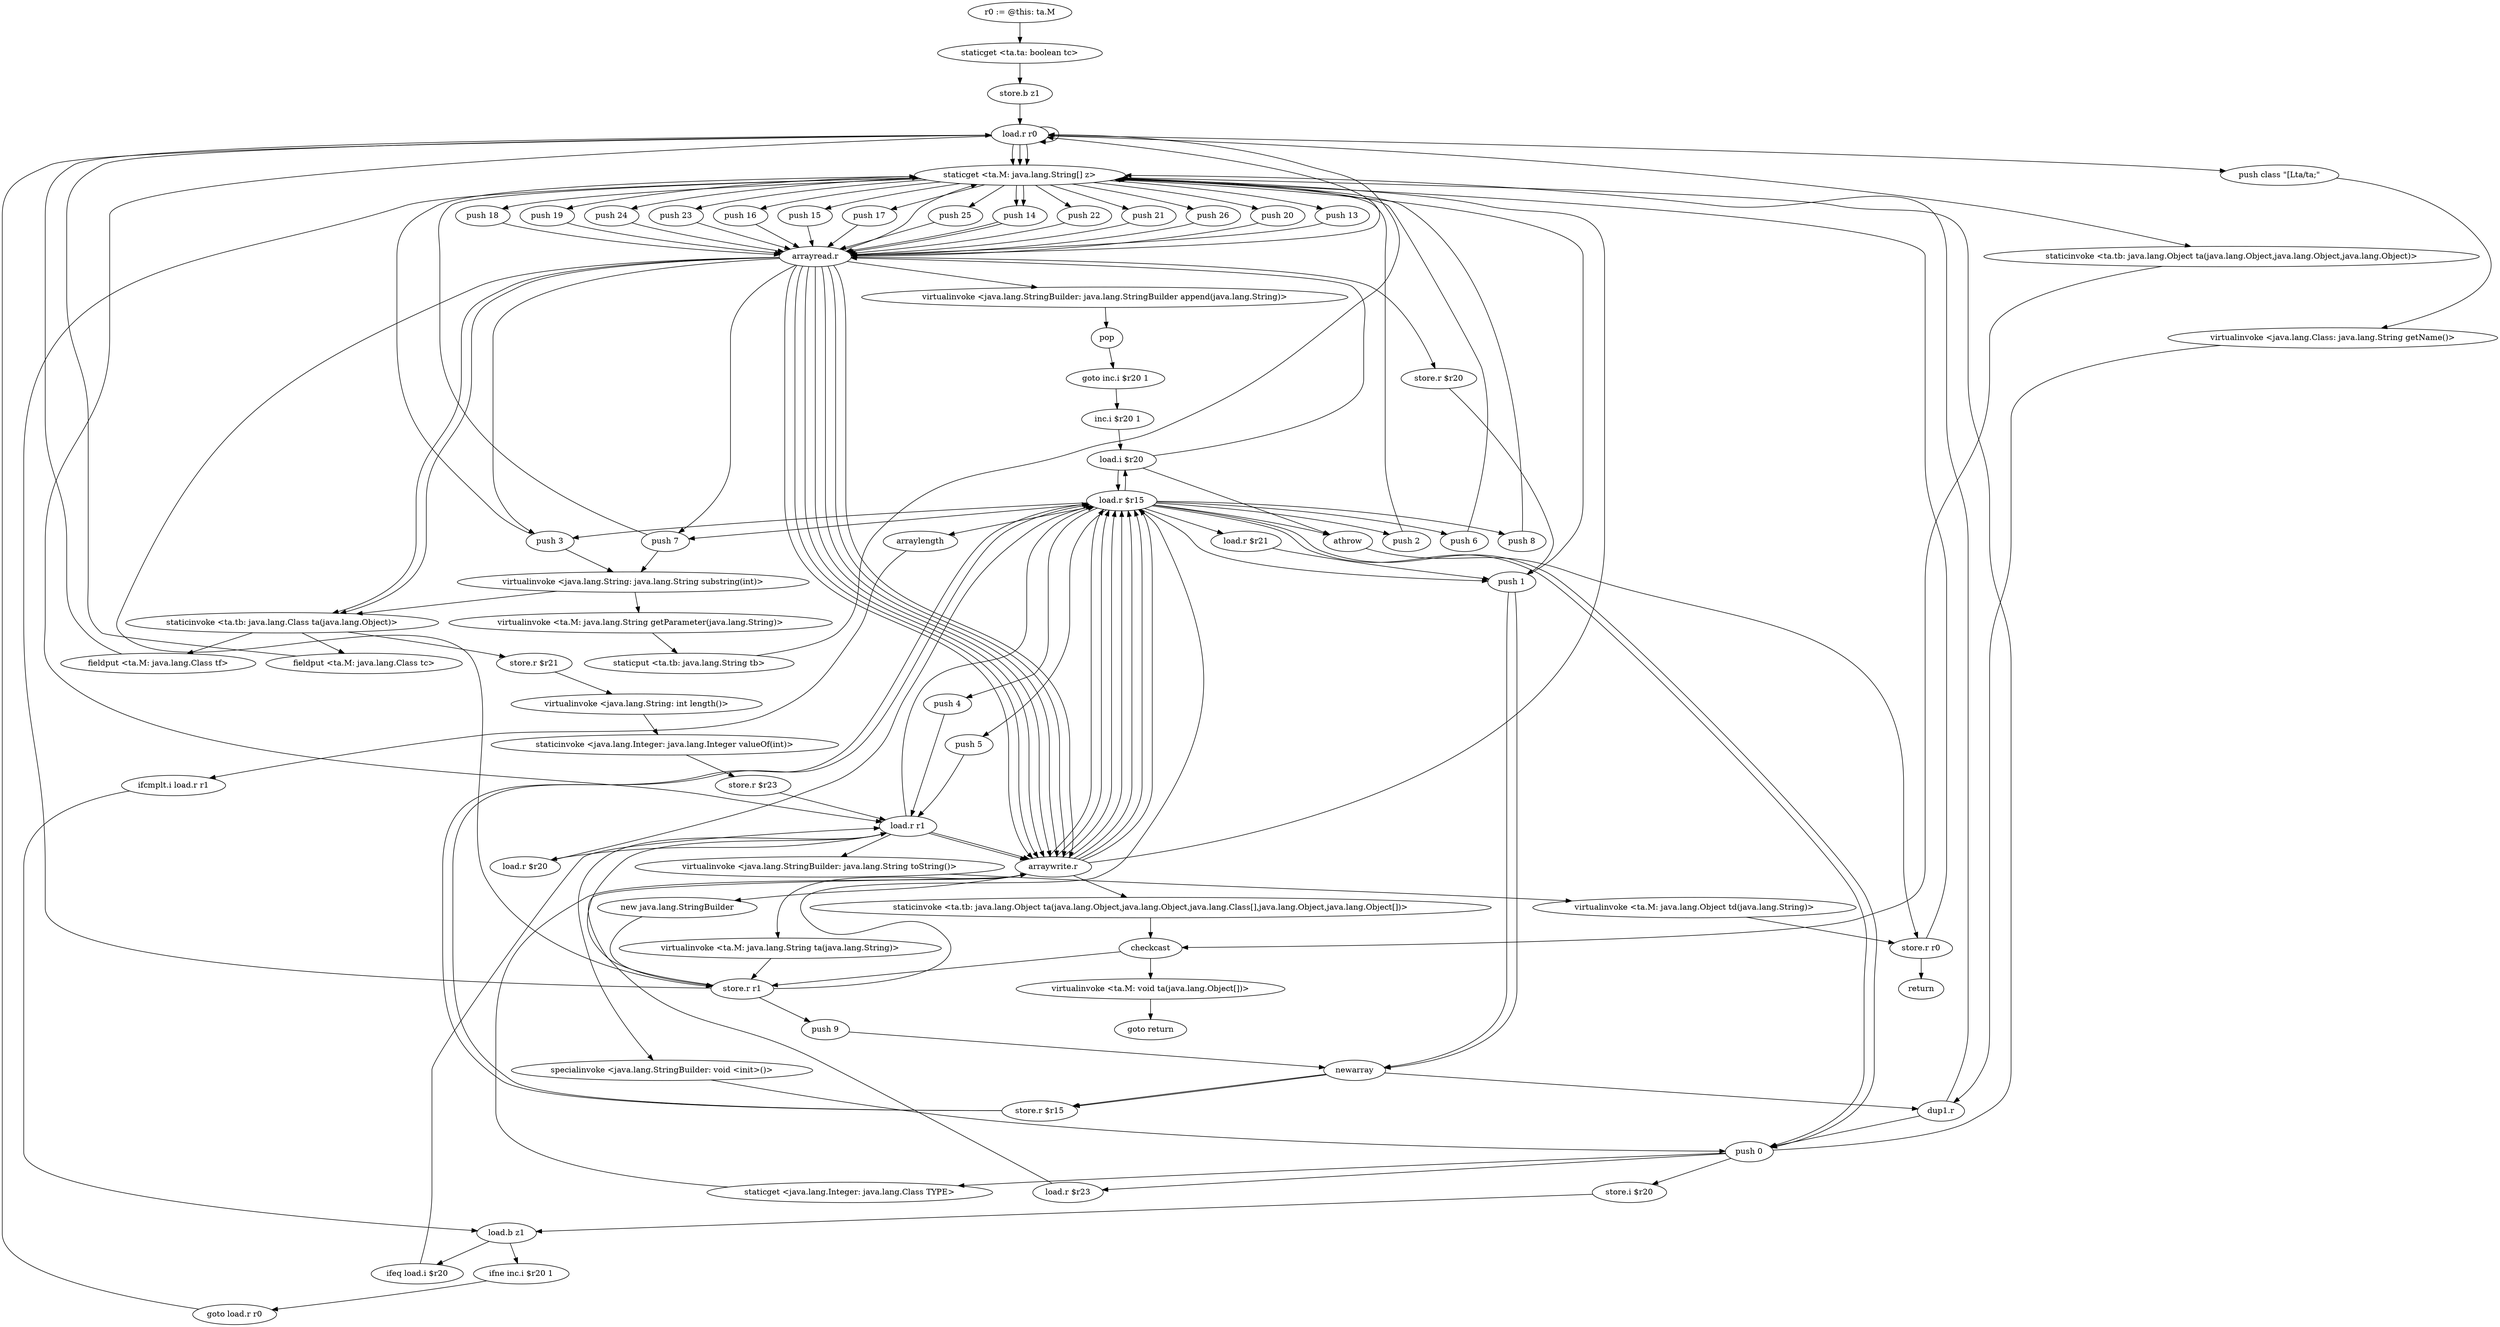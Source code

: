 digraph "" {
    "r0 := @this: ta.M"
    "staticget <ta.ta: boolean tc>"
    "r0 := @this: ta.M"->"staticget <ta.ta: boolean tc>";
    "store.b z1"
    "staticget <ta.ta: boolean tc>"->"store.b z1";
    "load.r r0"
    "store.b z1"->"load.r r0";
    "staticget <ta.M: java.lang.String[] z>"
    "load.r r0"->"staticget <ta.M: java.lang.String[] z>";
    "push 17"
    "staticget <ta.M: java.lang.String[] z>"->"push 17";
    "arrayread.r"
    "push 17"->"arrayread.r";
    "push 7"
    "arrayread.r"->"push 7";
    "virtualinvoke <java.lang.String: java.lang.String substring(int)>"
    "push 7"->"virtualinvoke <java.lang.String: java.lang.String substring(int)>";
    "staticinvoke <ta.tb: java.lang.Class ta(java.lang.Object)>"
    "virtualinvoke <java.lang.String: java.lang.String substring(int)>"->"staticinvoke <ta.tb: java.lang.Class ta(java.lang.Object)>";
    "fieldput <ta.M: java.lang.Class tf>"
    "staticinvoke <ta.tb: java.lang.Class ta(java.lang.Object)>"->"fieldput <ta.M: java.lang.Class tf>";
    "fieldput <ta.M: java.lang.Class tf>"->"load.r r0";
    "load.r r0"->"staticget <ta.M: java.lang.String[] z>";
    "push 25"
    "staticget <ta.M: java.lang.String[] z>"->"push 25";
    "push 25"->"arrayread.r";
    "arrayread.r"->"staticinvoke <ta.tb: java.lang.Class ta(java.lang.Object)>";
    "fieldput <ta.M: java.lang.Class tc>"
    "staticinvoke <ta.tb: java.lang.Class ta(java.lang.Object)>"->"fieldput <ta.M: java.lang.Class tc>";
    "fieldput <ta.M: java.lang.Class tc>"->"load.r r0";
    "push class \"[Lta/ta;\""
    "load.r r0"->"push class \"[Lta/ta;\"";
    "virtualinvoke <java.lang.Class: java.lang.String getName()>"
    "push class \"[Lta/ta;\""->"virtualinvoke <java.lang.Class: java.lang.String getName()>";
    "dup1.r"
    "virtualinvoke <java.lang.Class: java.lang.String getName()>"->"dup1.r";
    "dup1.r"->"staticget <ta.M: java.lang.String[] z>";
    "push 14"
    "staticget <ta.M: java.lang.String[] z>"->"push 14";
    "push 14"->"arrayread.r";
    "store.r r1"
    "arrayread.r"->"store.r r1";
    "store.r r1"->"staticget <ta.M: java.lang.String[] z>";
    "push 22"
    "staticget <ta.M: java.lang.String[] z>"->"push 22";
    "push 22"->"arrayread.r";
    "store.r $r20"
    "arrayread.r"->"store.r $r20";
    "push 1"
    "store.r $r20"->"push 1";
    "newarray"
    "push 1"->"newarray";
    "store.r $r15"
    "newarray"->"store.r $r15";
    "load.r $r15"
    "store.r $r15"->"load.r $r15";
    "push 0"
    "load.r $r15"->"push 0";
    "staticget <java.lang.Integer: java.lang.Class TYPE>"
    "push 0"->"staticget <java.lang.Integer: java.lang.Class TYPE>";
    "arraywrite.r"
    "staticget <java.lang.Integer: java.lang.Class TYPE>"->"arraywrite.r";
    "arraywrite.r"->"staticget <ta.M: java.lang.String[] z>";
    "staticget <ta.M: java.lang.String[] z>"->"push 14";
    "push 14"->"arrayread.r";
    "arrayread.r"->"staticinvoke <ta.tb: java.lang.Class ta(java.lang.Object)>";
    "store.r $r21"
    "staticinvoke <ta.tb: java.lang.Class ta(java.lang.Object)>"->"store.r $r21";
    "virtualinvoke <java.lang.String: int length()>"
    "store.r $r21"->"virtualinvoke <java.lang.String: int length()>";
    "staticinvoke <java.lang.Integer: java.lang.Integer valueOf(int)>"
    "virtualinvoke <java.lang.String: int length()>"->"staticinvoke <java.lang.Integer: java.lang.Integer valueOf(int)>";
    "store.r $r23"
    "staticinvoke <java.lang.Integer: java.lang.Integer valueOf(int)>"->"store.r $r23";
    "load.r r1"
    "store.r $r23"->"load.r r1";
    "load.r $r20"
    "load.r r1"->"load.r $r20";
    "load.r $r20"->"load.r $r15";
    "load.r $r21"
    "load.r $r15"->"load.r $r21";
    "load.r $r21"->"push 1";
    "push 1"->"newarray";
    "newarray"->"dup1.r";
    "dup1.r"->"push 0";
    "load.r $r23"
    "push 0"->"load.r $r23";
    "load.r $r23"->"arraywrite.r";
    "staticinvoke <ta.tb: java.lang.Object ta(java.lang.Object,java.lang.Object,java.lang.Class[],java.lang.Object,java.lang.Object[])>"
    "arraywrite.r"->"staticinvoke <ta.tb: java.lang.Object ta(java.lang.Object,java.lang.Object,java.lang.Class[],java.lang.Object,java.lang.Object[])>";
    "checkcast"
    "staticinvoke <ta.tb: java.lang.Object ta(java.lang.Object,java.lang.Object,java.lang.Class[],java.lang.Object,java.lang.Object[])>"->"checkcast";
    "checkcast"->"store.r r1";
    "push 9"
    "store.r r1"->"push 9";
    "push 9"->"newarray";
    "newarray"->"store.r $r15";
    "store.r $r15"->"load.r $r15";
    "load.r $r15"->"push 0";
    "push 0"->"staticget <ta.M: java.lang.String[] z>";
    "push 21"
    "staticget <ta.M: java.lang.String[] z>"->"push 21";
    "push 21"->"arrayread.r";
    "arrayread.r"->"arraywrite.r";
    "arraywrite.r"->"load.r $r15";
    "load.r $r15"->"push 1";
    "push 1"->"staticget <ta.M: java.lang.String[] z>";
    "push 26"
    "staticget <ta.M: java.lang.String[] z>"->"push 26";
    "push 26"->"arrayread.r";
    "arrayread.r"->"arraywrite.r";
    "arraywrite.r"->"load.r $r15";
    "push 2"
    "load.r $r15"->"push 2";
    "push 2"->"staticget <ta.M: java.lang.String[] z>";
    "push 20"
    "staticget <ta.M: java.lang.String[] z>"->"push 20";
    "push 20"->"arrayread.r";
    "arrayread.r"->"arraywrite.r";
    "arraywrite.r"->"load.r $r15";
    "push 3"
    "load.r $r15"->"push 3";
    "push 3"->"staticget <ta.M: java.lang.String[] z>";
    "push 13"
    "staticget <ta.M: java.lang.String[] z>"->"push 13";
    "push 13"->"arrayread.r";
    "arrayread.r"->"arraywrite.r";
    "arraywrite.r"->"load.r $r15";
    "push 4"
    "load.r $r15"->"push 4";
    "push 4"->"load.r r1";
    "load.r r1"->"arraywrite.r";
    "virtualinvoke <ta.M: java.lang.String ta(java.lang.String)>"
    "arraywrite.r"->"virtualinvoke <ta.M: java.lang.String ta(java.lang.String)>";
    "virtualinvoke <ta.M: java.lang.String ta(java.lang.String)>"->"store.r r1";
    "store.r r1"->"load.r $r15";
    "push 5"
    "load.r $r15"->"push 5";
    "push 5"->"load.r r1";
    "load.r r1"->"arraywrite.r";
    "arraywrite.r"->"load.r $r15";
    "push 6"
    "load.r $r15"->"push 6";
    "push 6"->"staticget <ta.M: java.lang.String[] z>";
    "push 18"
    "staticget <ta.M: java.lang.String[] z>"->"push 18";
    "push 18"->"arrayread.r";
    "arrayread.r"->"arraywrite.r";
    "arraywrite.r"->"load.r $r15";
    "load.r $r15"->"push 7";
    "push 7"->"staticget <ta.M: java.lang.String[] z>";
    "push 19"
    "staticget <ta.M: java.lang.String[] z>"->"push 19";
    "push 19"->"arrayread.r";
    "arrayread.r"->"arraywrite.r";
    "arraywrite.r"->"load.r $r15";
    "push 8"
    "load.r $r15"->"push 8";
    "push 8"->"staticget <ta.M: java.lang.String[] z>";
    "push 24"
    "staticget <ta.M: java.lang.String[] z>"->"push 24";
    "push 24"->"arrayread.r";
    "arrayread.r"->"arraywrite.r";
    "new java.lang.StringBuilder"
    "arraywrite.r"->"new java.lang.StringBuilder";
    "new java.lang.StringBuilder"->"store.r r1";
    "store.r r1"->"load.r r1";
    "specialinvoke <java.lang.StringBuilder: void <init>()>"
    "load.r r1"->"specialinvoke <java.lang.StringBuilder: void <init>()>";
    "specialinvoke <java.lang.StringBuilder: void <init>()>"->"push 0";
    "store.i $r20"
    "push 0"->"store.i $r20";
    "load.b z1"
    "store.i $r20"->"load.b z1";
    "ifeq load.i $r20"
    "load.b z1"->"ifeq load.i $r20";
    "ifeq load.i $r20"->"load.r r1";
    "load.r r1"->"load.r $r15";
    "load.i $r20"
    "load.r $r15"->"load.i $r20";
    "athrow"
    "load.i $r20"->"athrow";
    "store.r r0"
    "athrow"->"store.r r0";
    "return"
    "store.r r0"->"return";
    "load.i $r20"->"arrayread.r";
    "virtualinvoke <java.lang.StringBuilder: java.lang.StringBuilder append(java.lang.String)>"
    "arrayread.r"->"virtualinvoke <java.lang.StringBuilder: java.lang.StringBuilder append(java.lang.String)>";
    "pop"
    "virtualinvoke <java.lang.StringBuilder: java.lang.StringBuilder append(java.lang.String)>"->"pop";
    "goto inc.i $r20 1"
    "pop"->"goto inc.i $r20 1";
    "inc.i $r20 1"
    "goto inc.i $r20 1"->"inc.i $r20 1";
    "inc.i $r20 1"->"load.i $r20";
    "load.i $r20"->"load.r $r15";
    "load.r $r15"->"athrow";
    "arraylength"
    "load.r $r15"->"arraylength";
    "ifcmplt.i load.r r1"
    "arraylength"->"ifcmplt.i load.r r1";
    "ifcmplt.i load.r r1"->"load.b z1";
    "ifne inc.i $r20 1"
    "load.b z1"->"ifne inc.i $r20 1";
    "goto load.r r0"
    "ifne inc.i $r20 1"->"goto load.r r0";
    "goto load.r r0"->"load.r r0";
    "load.r r0"->"staticget <ta.M: java.lang.String[] z>";
    "push 23"
    "staticget <ta.M: java.lang.String[] z>"->"push 23";
    "push 23"->"arrayread.r";
    "arrayread.r"->"push 3";
    "push 3"->"virtualinvoke <java.lang.String: java.lang.String substring(int)>";
    "virtualinvoke <ta.M: java.lang.String getParameter(java.lang.String)>"
    "virtualinvoke <java.lang.String: java.lang.String substring(int)>"->"virtualinvoke <ta.M: java.lang.String getParameter(java.lang.String)>";
    "staticput <ta.tb: java.lang.String tb>"
    "virtualinvoke <ta.M: java.lang.String getParameter(java.lang.String)>"->"staticput <ta.tb: java.lang.String tb>";
    "staticput <ta.tb: java.lang.String tb>"->"load.r r0";
    "load.r r0"->"load.r r0";
    "load.r r0"->"load.r r1";
    "virtualinvoke <java.lang.StringBuilder: java.lang.String toString()>"
    "load.r r1"->"virtualinvoke <java.lang.StringBuilder: java.lang.String toString()>";
    "virtualinvoke <ta.M: java.lang.Object td(java.lang.String)>"
    "virtualinvoke <java.lang.StringBuilder: java.lang.String toString()>"->"virtualinvoke <ta.M: java.lang.Object td(java.lang.String)>";
    "virtualinvoke <ta.M: java.lang.Object td(java.lang.String)>"->"store.r r0";
    "store.r r0"->"staticget <ta.M: java.lang.String[] z>";
    "push 16"
    "staticget <ta.M: java.lang.String[] z>"->"push 16";
    "push 16"->"arrayread.r";
    "arrayread.r"->"staticget <ta.M: java.lang.String[] z>";
    "push 15"
    "staticget <ta.M: java.lang.String[] z>"->"push 15";
    "push 15"->"arrayread.r";
    "arrayread.r"->"load.r r0";
    "staticinvoke <ta.tb: java.lang.Object ta(java.lang.Object,java.lang.Object,java.lang.Object)>"
    "load.r r0"->"staticinvoke <ta.tb: java.lang.Object ta(java.lang.Object,java.lang.Object,java.lang.Object)>";
    "staticinvoke <ta.tb: java.lang.Object ta(java.lang.Object,java.lang.Object,java.lang.Object)>"->"checkcast";
    "virtualinvoke <ta.M: void ta(java.lang.Object[])>"
    "checkcast"->"virtualinvoke <ta.M: void ta(java.lang.Object[])>";
    "goto return"
    "virtualinvoke <ta.M: void ta(java.lang.Object[])>"->"goto return";
}
